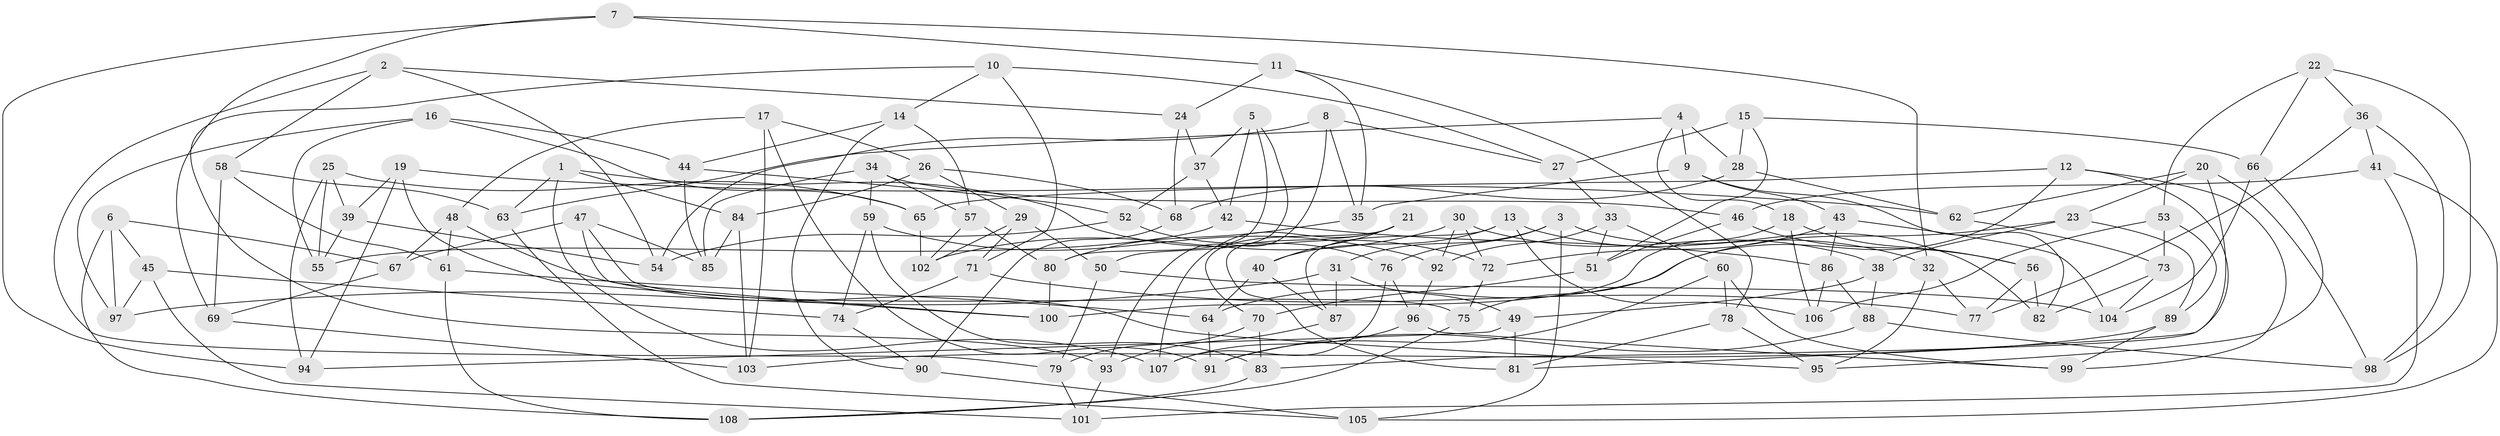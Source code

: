 // coarse degree distribution, {4: 0.39705882352941174, 6: 0.45588235294117646, 5: 0.1323529411764706, 3: 0.014705882352941176}
// Generated by graph-tools (version 1.1) at 2025/24/03/03/25 07:24:24]
// undirected, 108 vertices, 216 edges
graph export_dot {
graph [start="1"]
  node [color=gray90,style=filled];
  1;
  2;
  3;
  4;
  5;
  6;
  7;
  8;
  9;
  10;
  11;
  12;
  13;
  14;
  15;
  16;
  17;
  18;
  19;
  20;
  21;
  22;
  23;
  24;
  25;
  26;
  27;
  28;
  29;
  30;
  31;
  32;
  33;
  34;
  35;
  36;
  37;
  38;
  39;
  40;
  41;
  42;
  43;
  44;
  45;
  46;
  47;
  48;
  49;
  50;
  51;
  52;
  53;
  54;
  55;
  56;
  57;
  58;
  59;
  60;
  61;
  62;
  63;
  64;
  65;
  66;
  67;
  68;
  69;
  70;
  71;
  72;
  73;
  74;
  75;
  76;
  77;
  78;
  79;
  80;
  81;
  82;
  83;
  84;
  85;
  86;
  87;
  88;
  89;
  90;
  91;
  92;
  93;
  94;
  95;
  96;
  97;
  98;
  99;
  100;
  101;
  102;
  103;
  104;
  105;
  106;
  107;
  108;
  1 -- 72;
  1 -- 84;
  1 -- 63;
  1 -- 107;
  2 -- 24;
  2 -- 79;
  2 -- 54;
  2 -- 58;
  3 -- 76;
  3 -- 105;
  3 -- 31;
  3 -- 82;
  4 -- 28;
  4 -- 9;
  4 -- 63;
  4 -- 18;
  5 -- 50;
  5 -- 42;
  5 -- 80;
  5 -- 37;
  6 -- 67;
  6 -- 97;
  6 -- 45;
  6 -- 108;
  7 -- 69;
  7 -- 94;
  7 -- 11;
  7 -- 32;
  8 -- 93;
  8 -- 54;
  8 -- 35;
  8 -- 27;
  9 -- 35;
  9 -- 82;
  9 -- 43;
  10 -- 27;
  10 -- 71;
  10 -- 14;
  10 -- 93;
  11 -- 78;
  11 -- 24;
  11 -- 35;
  12 -- 65;
  12 -- 81;
  12 -- 75;
  12 -- 99;
  13 -- 106;
  13 -- 40;
  13 -- 87;
  13 -- 32;
  14 -- 90;
  14 -- 44;
  14 -- 57;
  15 -- 28;
  15 -- 66;
  15 -- 27;
  15 -- 51;
  16 -- 65;
  16 -- 55;
  16 -- 44;
  16 -- 97;
  17 -- 48;
  17 -- 91;
  17 -- 103;
  17 -- 26;
  18 -- 100;
  18 -- 106;
  18 -- 56;
  19 -- 100;
  19 -- 94;
  19 -- 62;
  19 -- 39;
  20 -- 23;
  20 -- 83;
  20 -- 98;
  20 -- 62;
  21 -- 70;
  21 -- 107;
  21 -- 81;
  21 -- 40;
  22 -- 98;
  22 -- 36;
  22 -- 66;
  22 -- 53;
  23 -- 89;
  23 -- 64;
  23 -- 38;
  24 -- 37;
  24 -- 68;
  25 -- 65;
  25 -- 39;
  25 -- 55;
  25 -- 94;
  26 -- 29;
  26 -- 68;
  26 -- 84;
  27 -- 33;
  28 -- 62;
  28 -- 68;
  29 -- 102;
  29 -- 50;
  29 -- 71;
  30 -- 38;
  30 -- 72;
  30 -- 102;
  30 -- 92;
  31 -- 49;
  31 -- 87;
  31 -- 97;
  32 -- 95;
  32 -- 77;
  33 -- 51;
  33 -- 60;
  33 -- 92;
  34 -- 85;
  34 -- 46;
  34 -- 57;
  34 -- 59;
  35 -- 80;
  36 -- 41;
  36 -- 98;
  36 -- 77;
  37 -- 52;
  37 -- 42;
  38 -- 49;
  38 -- 88;
  39 -- 55;
  39 -- 54;
  40 -- 64;
  40 -- 87;
  41 -- 101;
  41 -- 46;
  41 -- 105;
  42 -- 55;
  42 -- 86;
  43 -- 86;
  43 -- 104;
  43 -- 72;
  44 -- 52;
  44 -- 85;
  45 -- 97;
  45 -- 101;
  45 -- 74;
  46 -- 56;
  46 -- 51;
  47 -- 75;
  47 -- 67;
  47 -- 85;
  47 -- 100;
  48 -- 61;
  48 -- 95;
  48 -- 67;
  49 -- 94;
  49 -- 81;
  50 -- 104;
  50 -- 79;
  51 -- 70;
  52 -- 76;
  52 -- 54;
  53 -- 73;
  53 -- 89;
  53 -- 106;
  56 -- 82;
  56 -- 77;
  57 -- 102;
  57 -- 80;
  58 -- 69;
  58 -- 63;
  58 -- 61;
  59 -- 92;
  59 -- 74;
  59 -- 83;
  60 -- 91;
  60 -- 99;
  60 -- 78;
  61 -- 64;
  61 -- 108;
  62 -- 73;
  63 -- 105;
  64 -- 91;
  65 -- 102;
  66 -- 104;
  66 -- 95;
  67 -- 69;
  68 -- 90;
  69 -- 103;
  70 -- 79;
  70 -- 83;
  71 -- 74;
  71 -- 77;
  72 -- 75;
  73 -- 82;
  73 -- 104;
  74 -- 90;
  75 -- 108;
  76 -- 107;
  76 -- 96;
  78 -- 95;
  78 -- 81;
  79 -- 101;
  80 -- 100;
  83 -- 108;
  84 -- 85;
  84 -- 103;
  86 -- 88;
  86 -- 106;
  87 -- 93;
  88 -- 98;
  88 -- 91;
  89 -- 99;
  89 -- 103;
  90 -- 105;
  92 -- 96;
  93 -- 101;
  96 -- 107;
  96 -- 99;
}
